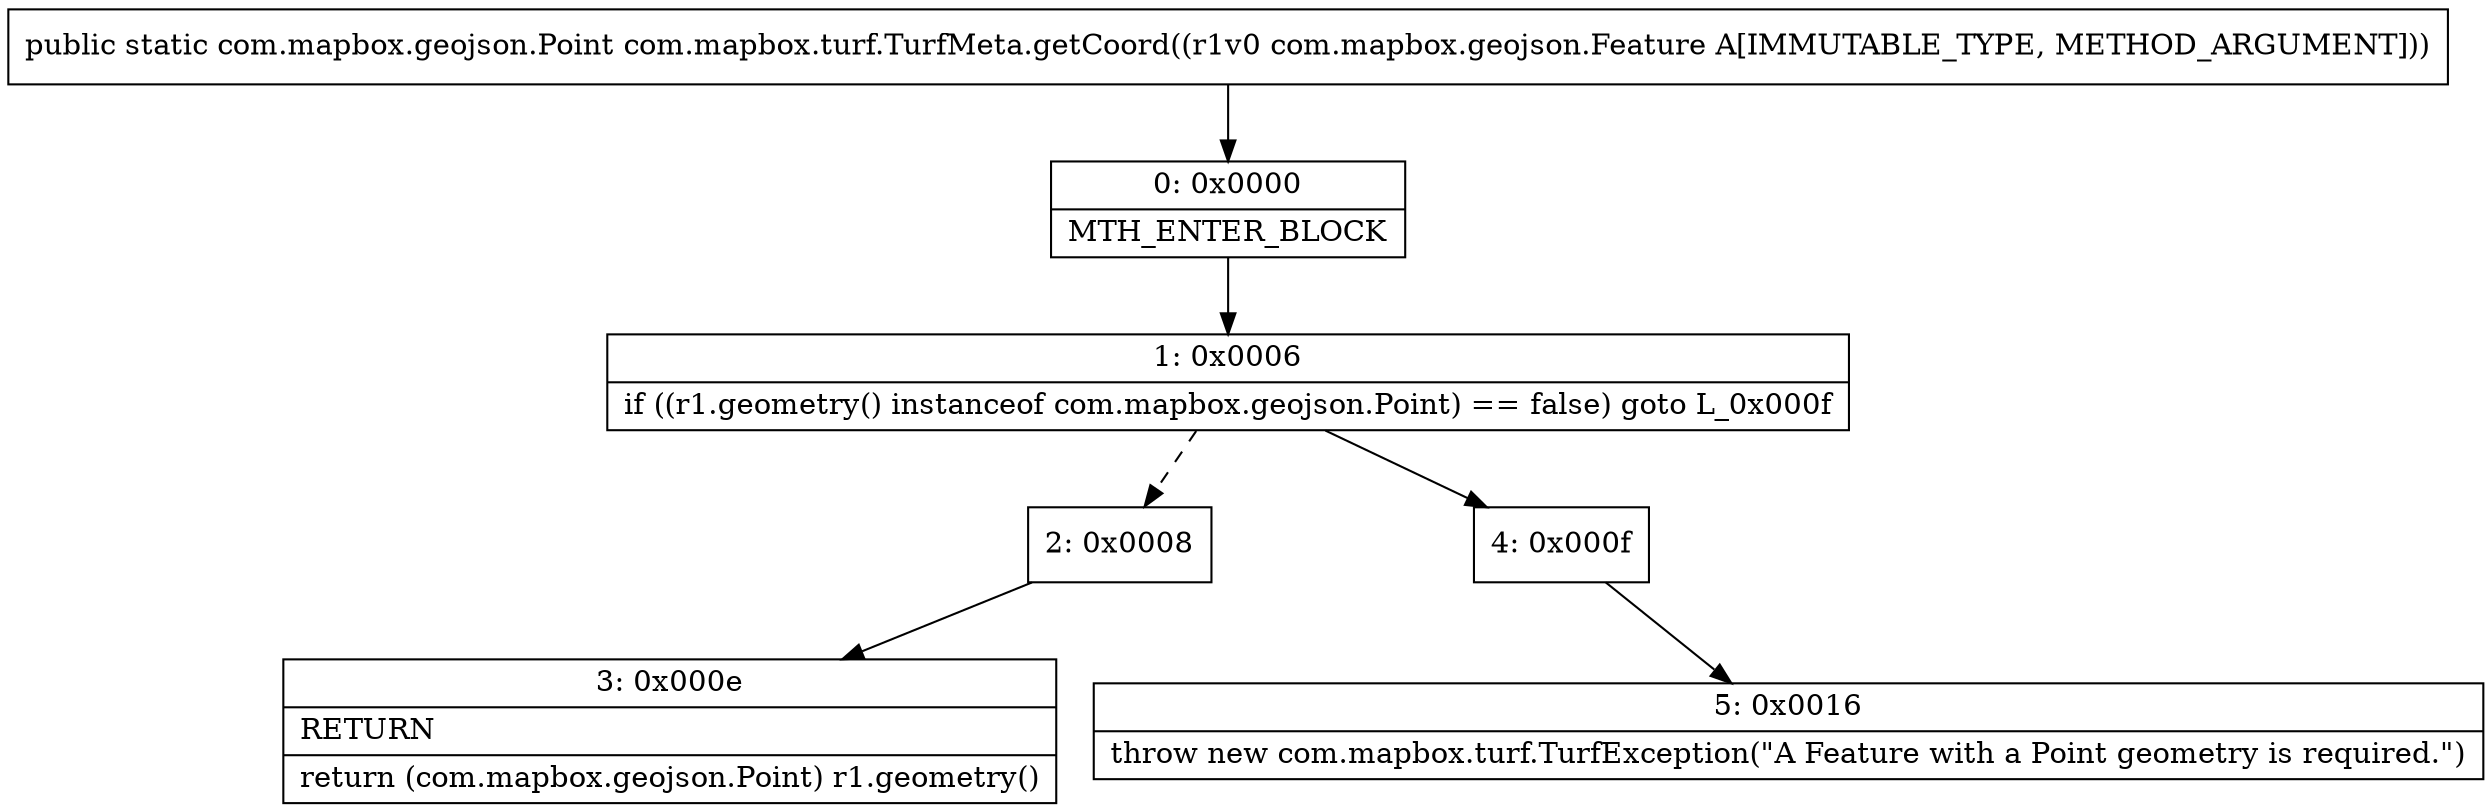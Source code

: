 digraph "CFG forcom.mapbox.turf.TurfMeta.getCoord(Lcom\/mapbox\/geojson\/Feature;)Lcom\/mapbox\/geojson\/Point;" {
Node_0 [shape=record,label="{0\:\ 0x0000|MTH_ENTER_BLOCK\l}"];
Node_1 [shape=record,label="{1\:\ 0x0006|if ((r1.geometry() instanceof com.mapbox.geojson.Point) == false) goto L_0x000f\l}"];
Node_2 [shape=record,label="{2\:\ 0x0008}"];
Node_3 [shape=record,label="{3\:\ 0x000e|RETURN\l|return (com.mapbox.geojson.Point) r1.geometry()\l}"];
Node_4 [shape=record,label="{4\:\ 0x000f}"];
Node_5 [shape=record,label="{5\:\ 0x0016|throw new com.mapbox.turf.TurfException(\"A Feature with a Point geometry is required.\")\l}"];
MethodNode[shape=record,label="{public static com.mapbox.geojson.Point com.mapbox.turf.TurfMeta.getCoord((r1v0 com.mapbox.geojson.Feature A[IMMUTABLE_TYPE, METHOD_ARGUMENT])) }"];
MethodNode -> Node_0;
Node_0 -> Node_1;
Node_1 -> Node_2[style=dashed];
Node_1 -> Node_4;
Node_2 -> Node_3;
Node_4 -> Node_5;
}

